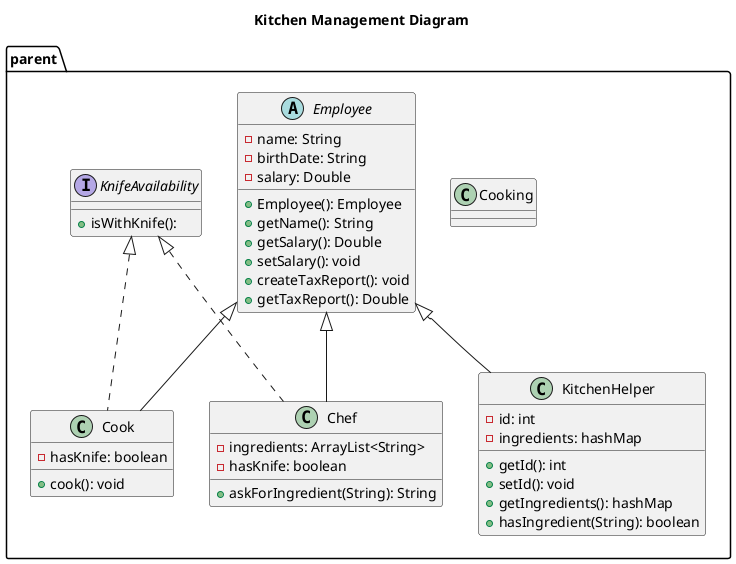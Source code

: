 @startuml


title Kitchen Management Diagram

package "parent" {

    together {




        class Cooking {

        }

        abstract class Employee {

            - name: String
            - birthDate: String
            - salary: Double
            + Employee(): Employee
            + getName(): String
            + getSalary(): Double
            + setSalary(): void
            + createTaxReport(): void
            + getTaxReport(): Double
        }

        interface KnifeAvailability {

            + isWithKnife():

        }

    }

    together {

        class Chef {


        - ingredients: ArrayList<String>
        - hasKnife: boolean
        + askForIngredient(String): String

        }

        class Cook {

        - hasKnife: boolean
        + cook(): void


        }

        class KitchenHelper {

        - id: int
        - ingredients: hashMap
        + getId(): int
        + setId(): void
        + getIngredients(): hashMap
        + hasIngredient(String): boolean

        }


    }

class Chef extends Employee
class Chef implements KnifeAvailability
class Cook extends Employee
class Cook implements KnifeAvailability
class KitchenHelper extends Employee



}



@enduml